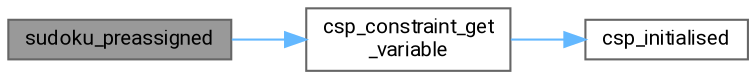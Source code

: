 digraph "sudoku_preassigned"
{
 // LATEX_PDF_SIZE
  bgcolor="transparent";
  edge [fontname=Roboto,fontsize=10,labelfontname=Roboto,labelfontsize=10];
  node [fontname=Roboto,fontsize=10,shape=box,height=0.2,width=0.4];
  rankdir="LR";
  Node1 [id="Node000001",label="sudoku_preassigned",height=0.2,width=0.4,color="gray40", fillcolor="grey60", style="filled", fontcolor="black",tooltip="Checker to enforce a cell's pre-assigned value."];
  Node1 -> Node2 [id="edge1_Node000001_Node000002",color="steelblue1",style="solid",tooltip=" "];
  Node2 [id="Node000002",label="csp_constraint_get\l_variable",height=0.2,width=0.4,color="grey40", fillcolor="white", style="filled",URL="$csp_8c.html#a4cfb5884d7fe282dbecebefb53bb9cdd",tooltip="Gets the variable ID associated with a specific position in the constraint."];
  Node2 -> Node3 [id="edge2_Node000002_Node000003",color="steelblue1",style="solid",tooltip=" "];
  Node3 [id="Node000003",label="csp_initialised",height=0.2,width=0.4,color="grey40", fillcolor="white", style="filled",URL="$csp_8c.html#aca1712012517bff1090a471f502cf729",tooltip="Checks if the CSP library is initialized."];
}
